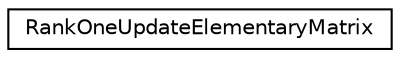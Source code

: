 digraph "Graphical Class Hierarchy"
{
 // LATEX_PDF_SIZE
  edge [fontname="Helvetica",fontsize="10",labelfontname="Helvetica",labelfontsize="10"];
  node [fontname="Helvetica",fontsize="10",shape=record];
  rankdir="LR";
  Node0 [label="RankOneUpdateElementaryMatrix",height=0.2,width=0.4,color="black", fillcolor="white", style="filled",URL="$classoperations__research_1_1glop_1_1_rank_one_update_elementary_matrix.html",tooltip=" "];
}
